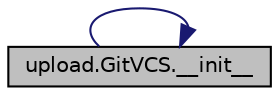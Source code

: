 digraph "upload.GitVCS.__init__"
{
  edge [fontname="Helvetica",fontsize="10",labelfontname="Helvetica",labelfontsize="10"];
  node [fontname="Helvetica",fontsize="10",shape=record];
  rankdir="LR";
  Node2 [label="upload.GitVCS.__init__",height=0.2,width=0.4,color="black", fillcolor="grey75", style="filled", fontcolor="black"];
  Node2 -> Node2 [color="midnightblue",fontsize="10",style="solid",fontname="Helvetica"];
}
